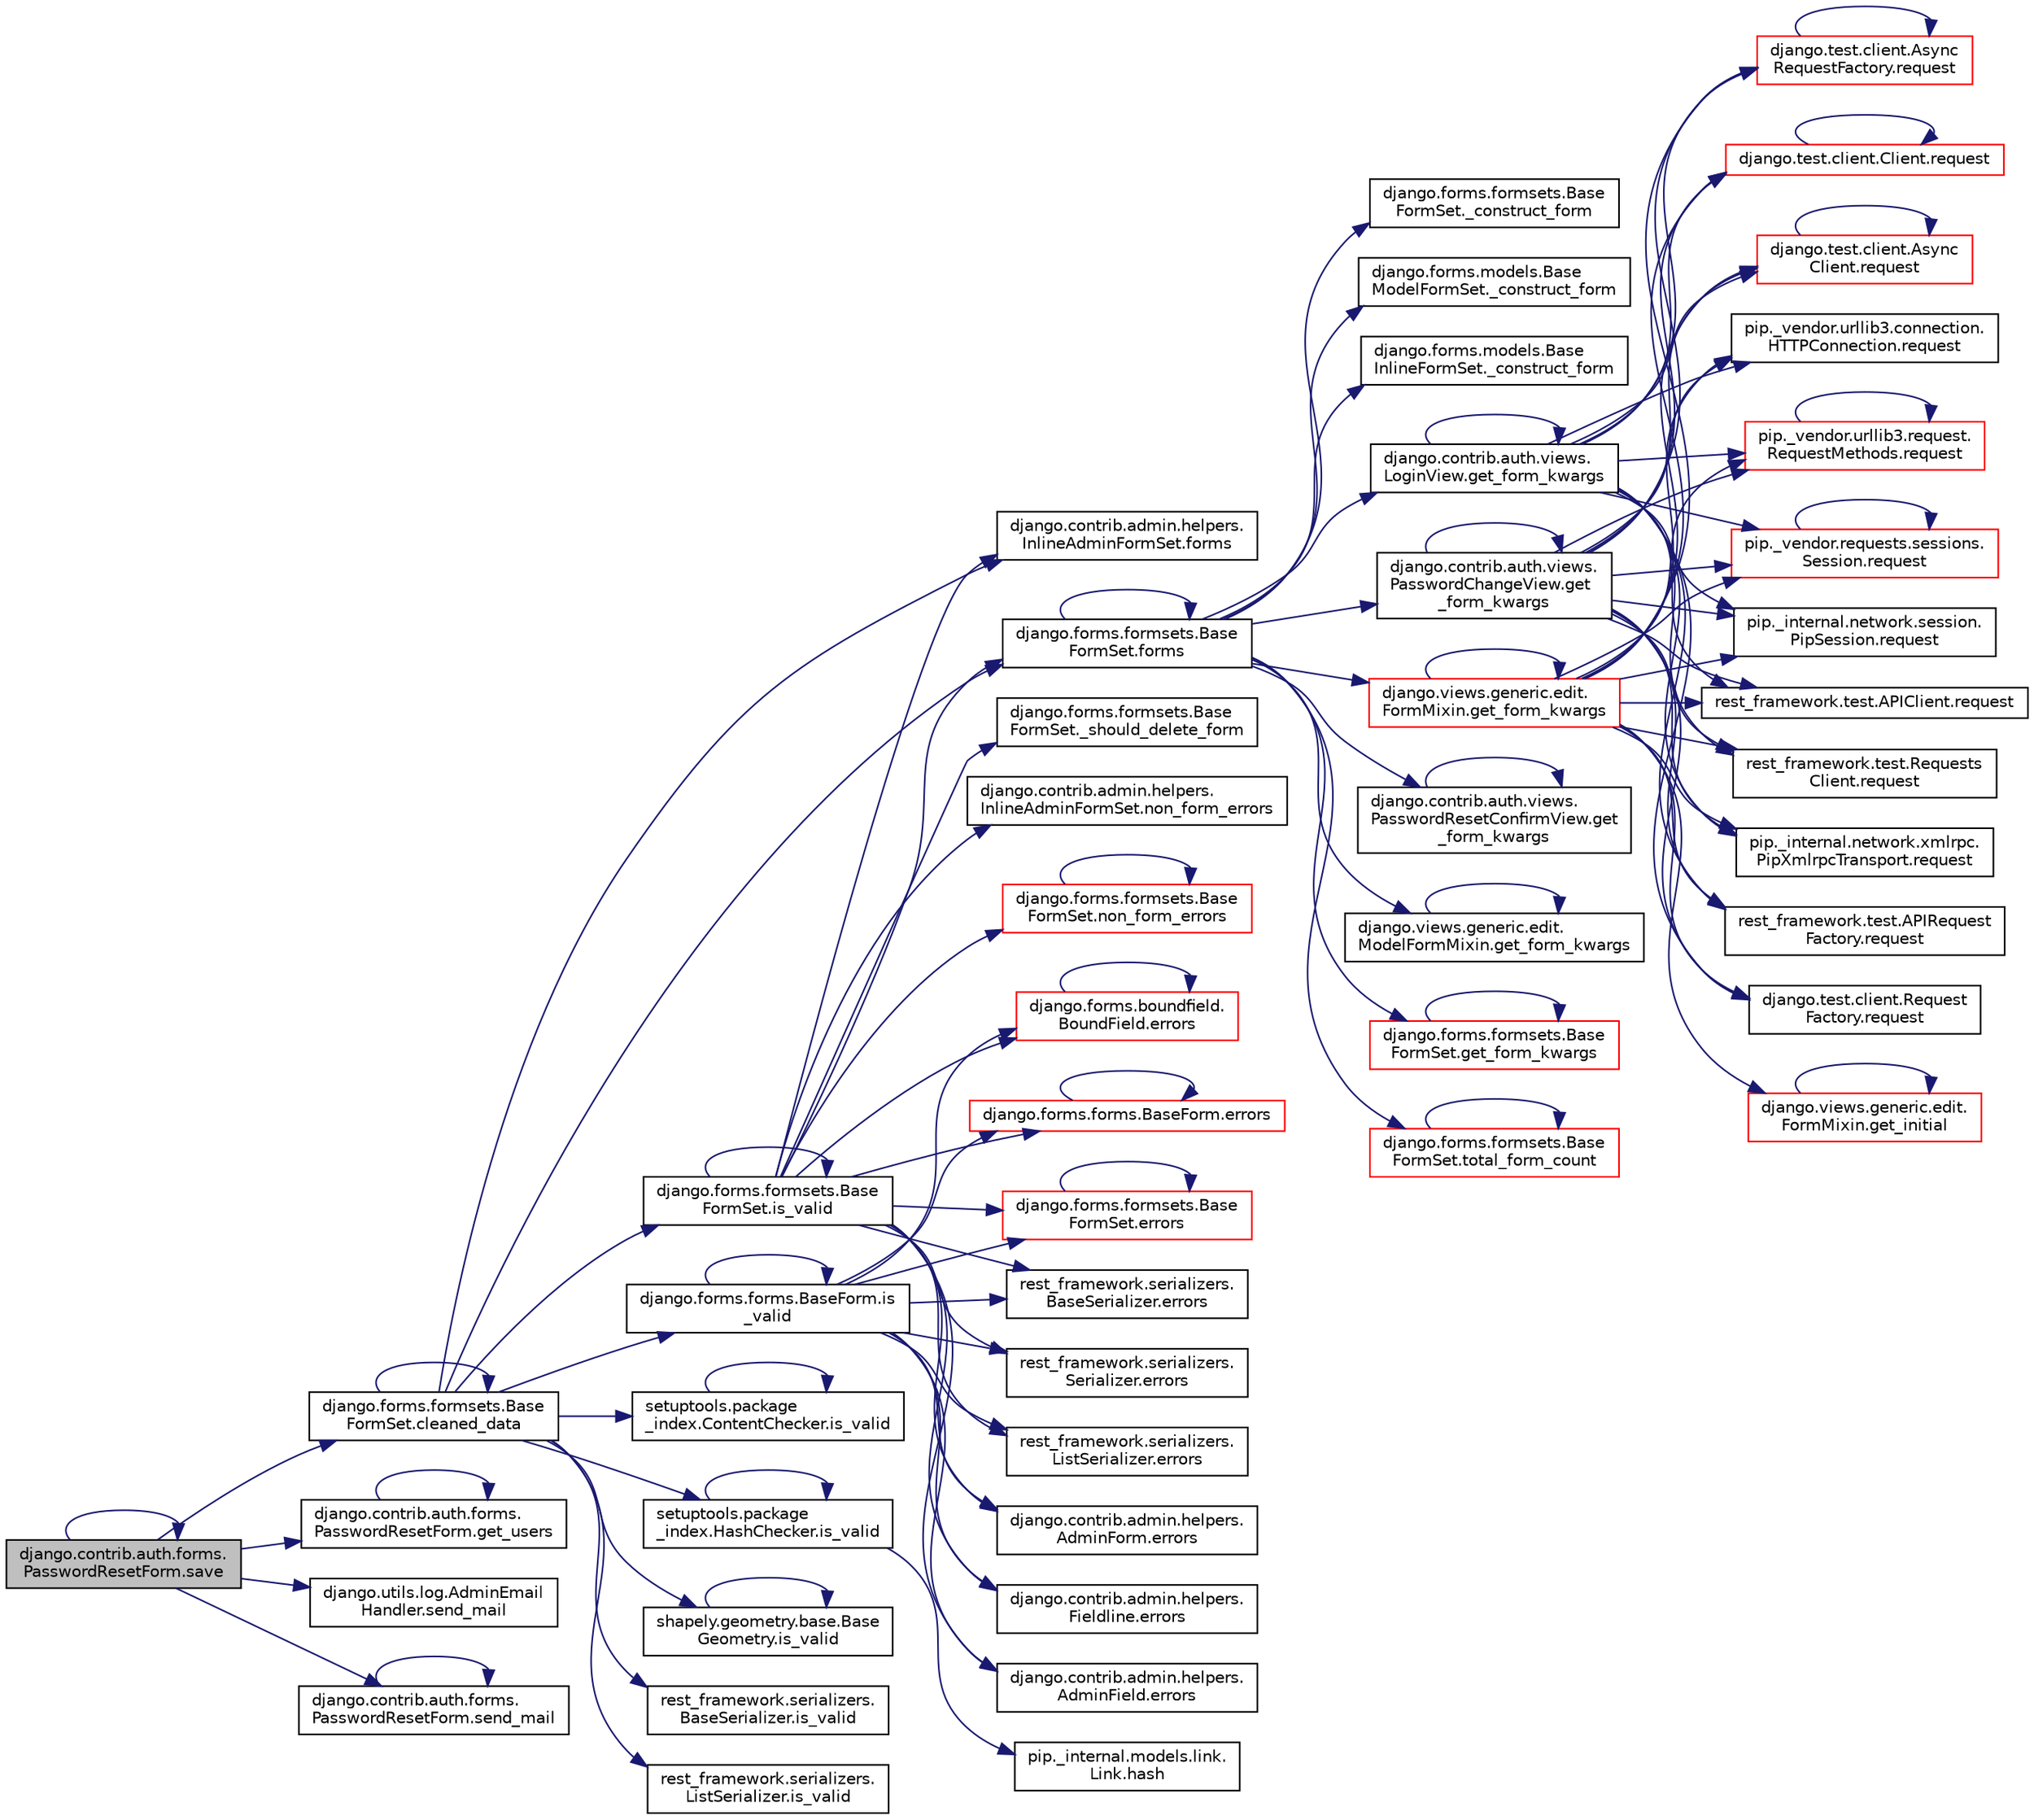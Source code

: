 digraph "django.contrib.auth.forms.PasswordResetForm.save"
{
 // LATEX_PDF_SIZE
  edge [fontname="Helvetica",fontsize="10",labelfontname="Helvetica",labelfontsize="10"];
  node [fontname="Helvetica",fontsize="10",shape=record];
  rankdir="LR";
  Node1 [label="django.contrib.auth.forms.\lPasswordResetForm.save",height=0.2,width=0.4,color="black", fillcolor="grey75", style="filled", fontcolor="black",tooltip=" "];
  Node1 -> Node2 [color="midnightblue",fontsize="10",style="solid",fontname="Helvetica"];
  Node2 [label="django.forms.formsets.Base\lFormSet.cleaned_data",height=0.2,width=0.4,color="black", fillcolor="white", style="filled",URL="$d5/d7f/classdjango_1_1forms_1_1formsets_1_1_base_form_set.html#aa38b8e30dcee162b6d31447ab61d43fc",tooltip=" "];
  Node2 -> Node2 [color="midnightblue",fontsize="10",style="solid",fontname="Helvetica"];
  Node2 -> Node3 [color="midnightblue",fontsize="10",style="solid",fontname="Helvetica"];
  Node3 [label="django.contrib.admin.helpers.\lInlineAdminFormSet.forms",height=0.2,width=0.4,color="black", fillcolor="white", style="filled",URL="$db/d43/classdjango_1_1contrib_1_1admin_1_1helpers_1_1_inline_admin_form_set.html#a5f7dea78364630b55ad61ef019a34edc",tooltip=" "];
  Node2 -> Node4 [color="midnightblue",fontsize="10",style="solid",fontname="Helvetica"];
  Node4 [label="django.forms.formsets.Base\lFormSet.forms",height=0.2,width=0.4,color="black", fillcolor="white", style="filled",URL="$d5/d7f/classdjango_1_1forms_1_1formsets_1_1_base_form_set.html#a70cad149ce8de04397ad6b31f5f5497c",tooltip=" "];
  Node4 -> Node5 [color="midnightblue",fontsize="10",style="solid",fontname="Helvetica"];
  Node5 [label="django.forms.formsets.Base\lFormSet._construct_form",height=0.2,width=0.4,color="black", fillcolor="white", style="filled",URL="$d5/d7f/classdjango_1_1forms_1_1formsets_1_1_base_form_set.html#a77fbc0c9ae5a83ab728e709a4a313aa3",tooltip=" "];
  Node4 -> Node6 [color="midnightblue",fontsize="10",style="solid",fontname="Helvetica"];
  Node6 [label="django.forms.models.Base\lModelFormSet._construct_form",height=0.2,width=0.4,color="black", fillcolor="white", style="filled",URL="$d5/d31/classdjango_1_1forms_1_1models_1_1_base_model_form_set.html#a348b1ad9e9d4d35cd051b1eac28dab3f",tooltip=" "];
  Node4 -> Node7 [color="midnightblue",fontsize="10",style="solid",fontname="Helvetica"];
  Node7 [label="django.forms.models.Base\lInlineFormSet._construct_form",height=0.2,width=0.4,color="black", fillcolor="white", style="filled",URL="$d9/d21/classdjango_1_1forms_1_1models_1_1_base_inline_form_set.html#ae1b546b2614e92192a5f7777f8846c9d",tooltip=" "];
  Node4 -> Node4 [color="midnightblue",fontsize="10",style="solid",fontname="Helvetica"];
  Node4 -> Node8 [color="midnightblue",fontsize="10",style="solid",fontname="Helvetica"];
  Node8 [label="django.contrib.auth.views.\lLoginView.get_form_kwargs",height=0.2,width=0.4,color="black", fillcolor="white", style="filled",URL="$dd/d60/classdjango_1_1contrib_1_1auth_1_1views_1_1_login_view.html#acfe4d8339fbf103b4d0a3ab00ca515cb",tooltip=" "];
  Node8 -> Node8 [color="midnightblue",fontsize="10",style="solid",fontname="Helvetica"];
  Node8 -> Node9 [color="midnightblue",fontsize="10",style="solid",fontname="Helvetica"];
  Node9 [label="pip._internal.network.xmlrpc.\lPipXmlrpcTransport.request",height=0.2,width=0.4,color="black", fillcolor="white", style="filled",URL="$dd/d8a/classpip_1_1__internal_1_1network_1_1xmlrpc_1_1_pip_xmlrpc_transport.html#adb84317dcc522d845a56ce9cc4f82522",tooltip=" "];
  Node8 -> Node10 [color="midnightblue",fontsize="10",style="solid",fontname="Helvetica"];
  Node10 [label="rest_framework.test.APIRequest\lFactory.request",height=0.2,width=0.4,color="black", fillcolor="white", style="filled",URL="$da/d3c/classrest__framework_1_1test_1_1_a_p_i_request_factory.html#abd5931aada009b9fb1f1577613acd058",tooltip=" "];
  Node8 -> Node11 [color="midnightblue",fontsize="10",style="solid",fontname="Helvetica"];
  Node11 [label="django.test.client.Request\lFactory.request",height=0.2,width=0.4,color="black", fillcolor="white", style="filled",URL="$db/d7f/classdjango_1_1test_1_1client_1_1_request_factory.html#a12550839ba4cbabcf38bff0d2ff69f0a",tooltip=" "];
  Node8 -> Node12 [color="midnightblue",fontsize="10",style="solid",fontname="Helvetica"];
  Node12 [label="django.test.client.Async\lRequestFactory.request",height=0.2,width=0.4,color="red", fillcolor="white", style="filled",URL="$d6/de5/classdjango_1_1test_1_1client_1_1_async_request_factory.html#a8dcee74bc0f05203aa2aa2aad95555a9",tooltip=" "];
  Node12 -> Node12 [color="midnightblue",fontsize="10",style="solid",fontname="Helvetica"];
  Node8 -> Node14 [color="midnightblue",fontsize="10",style="solid",fontname="Helvetica"];
  Node14 [label="django.test.client.Client.request",height=0.2,width=0.4,color="red", fillcolor="white", style="filled",URL="$d2/d2e/classdjango_1_1test_1_1client_1_1_client.html#a4b25cead120a234c08a522e016cb6138",tooltip=" "];
  Node14 -> Node14 [color="midnightblue",fontsize="10",style="solid",fontname="Helvetica"];
  Node8 -> Node19 [color="midnightblue",fontsize="10",style="solid",fontname="Helvetica"];
  Node19 [label="django.test.client.Async\lClient.request",height=0.2,width=0.4,color="red", fillcolor="white", style="filled",URL="$d9/dd7/classdjango_1_1test_1_1client_1_1_async_client.html#a38330cfdf01cb69d3dd0bdb8b9777bd9",tooltip=" "];
  Node19 -> Node19 [color="midnightblue",fontsize="10",style="solid",fontname="Helvetica"];
  Node8 -> Node20 [color="midnightblue",fontsize="10",style="solid",fontname="Helvetica"];
  Node20 [label="pip._vendor.urllib3.connection.\lHTTPConnection.request",height=0.2,width=0.4,color="black", fillcolor="white", style="filled",URL="$d2/d75/classpip_1_1__vendor_1_1urllib3_1_1connection_1_1_h_t_t_p_connection.html#ae44707607a133fa0d27085cc2ea9ef85",tooltip=" "];
  Node8 -> Node21 [color="midnightblue",fontsize="10",style="solid",fontname="Helvetica"];
  Node21 [label="pip._vendor.urllib3.request.\lRequestMethods.request",height=0.2,width=0.4,color="red", fillcolor="white", style="filled",URL="$de/d48/classpip_1_1__vendor_1_1urllib3_1_1request_1_1_request_methods.html#a875ca454fac77c856bdf0cbe44f8fb64",tooltip=" "];
  Node21 -> Node21 [color="midnightblue",fontsize="10",style="solid",fontname="Helvetica"];
  Node8 -> Node52 [color="midnightblue",fontsize="10",style="solid",fontname="Helvetica"];
  Node52 [label="pip._vendor.requests.sessions.\lSession.request",height=0.2,width=0.4,color="red", fillcolor="white", style="filled",URL="$da/de9/classpip_1_1__vendor_1_1requests_1_1sessions_1_1_session.html#a718b60e99280c6ef1a346cb6dc0a90c8",tooltip=" "];
  Node52 -> Node52 [color="midnightblue",fontsize="10",style="solid",fontname="Helvetica"];
  Node8 -> Node482 [color="midnightblue",fontsize="10",style="solid",fontname="Helvetica"];
  Node482 [label="pip._internal.network.session.\lPipSession.request",height=0.2,width=0.4,color="black", fillcolor="white", style="filled",URL="$d9/dc2/classpip_1_1__internal_1_1network_1_1session_1_1_pip_session.html#a9c968f2f764cbd41db6684fafb5b1e6a",tooltip=" "];
  Node8 -> Node480 [color="midnightblue",fontsize="10",style="solid",fontname="Helvetica"];
  Node480 [label="rest_framework.test.APIClient.request",height=0.2,width=0.4,color="black", fillcolor="white", style="filled",URL="$da/d51/classrest__framework_1_1test_1_1_a_p_i_client.html#a77b55b2a0a90921243b61303fc37e59d",tooltip=" "];
  Node8 -> Node481 [color="midnightblue",fontsize="10",style="solid",fontname="Helvetica"];
  Node481 [label="rest_framework.test.Requests\lClient.request",height=0.2,width=0.4,color="black", fillcolor="white", style="filled",URL="$de/dc8/classrest__framework_1_1test_1_1_requests_client.html#ae6de53b1244ae8817b8bf8d6838b72ba",tooltip=" "];
  Node4 -> Node756 [color="midnightblue",fontsize="10",style="solid",fontname="Helvetica"];
  Node756 [label="django.contrib.auth.views.\lPasswordResetConfirmView.get\l_form_kwargs",height=0.2,width=0.4,color="black", fillcolor="white", style="filled",URL="$da/d2d/classdjango_1_1contrib_1_1auth_1_1views_1_1_password_reset_confirm_view.html#a98c2c808d29b0e81720825d01c0d0de3",tooltip=" "];
  Node756 -> Node756 [color="midnightblue",fontsize="10",style="solid",fontname="Helvetica"];
  Node4 -> Node757 [color="midnightblue",fontsize="10",style="solid",fontname="Helvetica"];
  Node757 [label="django.contrib.auth.views.\lPasswordChangeView.get\l_form_kwargs",height=0.2,width=0.4,color="black", fillcolor="white", style="filled",URL="$d6/de8/classdjango_1_1contrib_1_1auth_1_1views_1_1_password_change_view.html#a819ee3cbfcf3ce40a8a1aa66bef97850",tooltip=" "];
  Node757 -> Node757 [color="midnightblue",fontsize="10",style="solid",fontname="Helvetica"];
  Node757 -> Node9 [color="midnightblue",fontsize="10",style="solid",fontname="Helvetica"];
  Node757 -> Node10 [color="midnightblue",fontsize="10",style="solid",fontname="Helvetica"];
  Node757 -> Node11 [color="midnightblue",fontsize="10",style="solid",fontname="Helvetica"];
  Node757 -> Node12 [color="midnightblue",fontsize="10",style="solid",fontname="Helvetica"];
  Node757 -> Node14 [color="midnightblue",fontsize="10",style="solid",fontname="Helvetica"];
  Node757 -> Node19 [color="midnightblue",fontsize="10",style="solid",fontname="Helvetica"];
  Node757 -> Node20 [color="midnightblue",fontsize="10",style="solid",fontname="Helvetica"];
  Node757 -> Node21 [color="midnightblue",fontsize="10",style="solid",fontname="Helvetica"];
  Node757 -> Node52 [color="midnightblue",fontsize="10",style="solid",fontname="Helvetica"];
  Node757 -> Node482 [color="midnightblue",fontsize="10",style="solid",fontname="Helvetica"];
  Node757 -> Node480 [color="midnightblue",fontsize="10",style="solid",fontname="Helvetica"];
  Node757 -> Node481 [color="midnightblue",fontsize="10",style="solid",fontname="Helvetica"];
  Node4 -> Node758 [color="midnightblue",fontsize="10",style="solid",fontname="Helvetica"];
  Node758 [label="django.views.generic.edit.\lFormMixin.get_form_kwargs",height=0.2,width=0.4,color="red", fillcolor="white", style="filled",URL="$df/d6a/classdjango_1_1views_1_1generic_1_1edit_1_1_form_mixin.html#a39553a35fb3f5f55c90d9f6355a57b78",tooltip=" "];
  Node758 -> Node758 [color="midnightblue",fontsize="10",style="solid",fontname="Helvetica"];
  Node758 -> Node759 [color="midnightblue",fontsize="10",style="solid",fontname="Helvetica"];
  Node759 [label="django.views.generic.edit.\lFormMixin.get_initial",height=0.2,width=0.4,color="red", fillcolor="white", style="filled",URL="$df/d6a/classdjango_1_1views_1_1generic_1_1edit_1_1_form_mixin.html#ab814b4070196cb0e417553372b9852cf",tooltip=" "];
  Node759 -> Node759 [color="midnightblue",fontsize="10",style="solid",fontname="Helvetica"];
  Node758 -> Node11 [color="midnightblue",fontsize="10",style="solid",fontname="Helvetica"];
  Node758 -> Node12 [color="midnightblue",fontsize="10",style="solid",fontname="Helvetica"];
  Node758 -> Node14 [color="midnightblue",fontsize="10",style="solid",fontname="Helvetica"];
  Node758 -> Node19 [color="midnightblue",fontsize="10",style="solid",fontname="Helvetica"];
  Node758 -> Node9 [color="midnightblue",fontsize="10",style="solid",fontname="Helvetica"];
  Node758 -> Node482 [color="midnightblue",fontsize="10",style="solid",fontname="Helvetica"];
  Node758 -> Node52 [color="midnightblue",fontsize="10",style="solid",fontname="Helvetica"];
  Node758 -> Node10 [color="midnightblue",fontsize="10",style="solid",fontname="Helvetica"];
  Node758 -> Node20 [color="midnightblue",fontsize="10",style="solid",fontname="Helvetica"];
  Node758 -> Node21 [color="midnightblue",fontsize="10",style="solid",fontname="Helvetica"];
  Node758 -> Node480 [color="midnightblue",fontsize="10",style="solid",fontname="Helvetica"];
  Node758 -> Node481 [color="midnightblue",fontsize="10",style="solid",fontname="Helvetica"];
  Node4 -> Node786 [color="midnightblue",fontsize="10",style="solid",fontname="Helvetica"];
  Node786 [label="django.views.generic.edit.\lModelFormMixin.get_form_kwargs",height=0.2,width=0.4,color="black", fillcolor="white", style="filled",URL="$d9/de4/classdjango_1_1views_1_1generic_1_1edit_1_1_model_form_mixin.html#acb84732059397043dfe04440b12ac05b",tooltip=" "];
  Node786 -> Node786 [color="midnightblue",fontsize="10",style="solid",fontname="Helvetica"];
  Node4 -> Node787 [color="midnightblue",fontsize="10",style="solid",fontname="Helvetica"];
  Node787 [label="django.forms.formsets.Base\lFormSet.get_form_kwargs",height=0.2,width=0.4,color="red", fillcolor="white", style="filled",URL="$d5/d7f/classdjango_1_1forms_1_1formsets_1_1_base_form_set.html#a88de5b295c9504269cae259b3bcefc93",tooltip=" "];
  Node787 -> Node787 [color="midnightblue",fontsize="10",style="solid",fontname="Helvetica"];
  Node4 -> Node843 [color="midnightblue",fontsize="10",style="solid",fontname="Helvetica"];
  Node843 [label="django.forms.formsets.Base\lFormSet.total_form_count",height=0.2,width=0.4,color="red", fillcolor="white", style="filled",URL="$d5/d7f/classdjango_1_1forms_1_1formsets_1_1_base_form_set.html#a37ab5fcd99e2f3bbd6c74342e08aeaed",tooltip=" "];
  Node843 -> Node843 [color="midnightblue",fontsize="10",style="solid",fontname="Helvetica"];
  Node2 -> Node1141 [color="midnightblue",fontsize="10",style="solid",fontname="Helvetica"];
  Node1141 [label="django.forms.forms.BaseForm.is\l_valid",height=0.2,width=0.4,color="black", fillcolor="white", style="filled",URL="$d8/d44/classdjango_1_1forms_1_1forms_1_1_base_form.html#a372b23ad4096720b6f27077eab1b0b89",tooltip=" "];
  Node1141 -> Node1072 [color="midnightblue",fontsize="10",style="solid",fontname="Helvetica"];
  Node1072 [label="django.contrib.admin.helpers.\lAdminForm.errors",height=0.2,width=0.4,color="black", fillcolor="white", style="filled",URL="$d1/df3/classdjango_1_1contrib_1_1admin_1_1helpers_1_1_admin_form.html#a452ed01862d9f4fc9e2cf999d2c8888d",tooltip=" "];
  Node1141 -> Node1073 [color="midnightblue",fontsize="10",style="solid",fontname="Helvetica"];
  Node1073 [label="django.contrib.admin.helpers.\lFieldline.errors",height=0.2,width=0.4,color="black", fillcolor="white", style="filled",URL="$d3/d77/classdjango_1_1contrib_1_1admin_1_1helpers_1_1_fieldline.html#a0913b40069443276d1dd1a8da7309fe5",tooltip=" "];
  Node1141 -> Node1074 [color="midnightblue",fontsize="10",style="solid",fontname="Helvetica"];
  Node1074 [label="django.contrib.admin.helpers.\lAdminField.errors",height=0.2,width=0.4,color="black", fillcolor="white", style="filled",URL="$d8/dce/classdjango_1_1contrib_1_1admin_1_1helpers_1_1_admin_field.html#a30dc85c417b3ef2d4f6a7ff81d12e567",tooltip=" "];
  Node1141 -> Node1075 [color="midnightblue",fontsize="10",style="solid",fontname="Helvetica"];
  Node1075 [label="django.forms.boundfield.\lBoundField.errors",height=0.2,width=0.4,color="red", fillcolor="white", style="filled",URL="$da/d92/classdjango_1_1forms_1_1boundfield_1_1_bound_field.html#abb405d3dbd52a8d8665be7a8541a6ba1",tooltip=" "];
  Node1075 -> Node1075 [color="midnightblue",fontsize="10",style="solid",fontname="Helvetica"];
  Node1141 -> Node1076 [color="midnightblue",fontsize="10",style="solid",fontname="Helvetica"];
  Node1076 [label="django.forms.forms.BaseForm.errors",height=0.2,width=0.4,color="red", fillcolor="white", style="filled",URL="$d8/d44/classdjango_1_1forms_1_1forms_1_1_base_form.html#ad1f2f603258fa86762632a8c17fe5aa8",tooltip=" "];
  Node1076 -> Node1076 [color="midnightblue",fontsize="10",style="solid",fontname="Helvetica"];
  Node1141 -> Node1084 [color="midnightblue",fontsize="10",style="solid",fontname="Helvetica"];
  Node1084 [label="django.forms.formsets.Base\lFormSet.errors",height=0.2,width=0.4,color="red", fillcolor="white", style="filled",URL="$d5/d7f/classdjango_1_1forms_1_1formsets_1_1_base_form_set.html#a3beee57c0d0f934ac19a621dfa83193c",tooltip=" "];
  Node1084 -> Node1084 [color="midnightblue",fontsize="10",style="solid",fontname="Helvetica"];
  Node1141 -> Node1142 [color="midnightblue",fontsize="10",style="solid",fontname="Helvetica"];
  Node1142 [label="rest_framework.serializers.\lBaseSerializer.errors",height=0.2,width=0.4,color="black", fillcolor="white", style="filled",URL="$d9/de7/classrest__framework_1_1serializers_1_1_base_serializer.html#a53141540c60ed82669cd9fd1d9845730",tooltip=" "];
  Node1141 -> Node1143 [color="midnightblue",fontsize="10",style="solid",fontname="Helvetica"];
  Node1143 [label="rest_framework.serializers.\lSerializer.errors",height=0.2,width=0.4,color="black", fillcolor="white", style="filled",URL="$de/daf/classrest__framework_1_1serializers_1_1_serializer.html#a183e64c4e04f4a1210915cd3e62aef7e",tooltip=" "];
  Node1141 -> Node1144 [color="midnightblue",fontsize="10",style="solid",fontname="Helvetica"];
  Node1144 [label="rest_framework.serializers.\lListSerializer.errors",height=0.2,width=0.4,color="black", fillcolor="white", style="filled",URL="$d9/dee/classrest__framework_1_1serializers_1_1_list_serializer.html#aac2ba535a232c805da33077eb675b9a9",tooltip=" "];
  Node1141 -> Node1141 [color="midnightblue",fontsize="10",style="solid",fontname="Helvetica"];
  Node2 -> Node1145 [color="midnightblue",fontsize="10",style="solid",fontname="Helvetica"];
  Node1145 [label="django.forms.formsets.Base\lFormSet.is_valid",height=0.2,width=0.4,color="black", fillcolor="white", style="filled",URL="$d5/d7f/classdjango_1_1forms_1_1formsets_1_1_base_form_set.html#ac556f386c1300678a3d58cbe8e9c7bef",tooltip=" "];
  Node1145 -> Node1086 [color="midnightblue",fontsize="10",style="solid",fontname="Helvetica"];
  Node1086 [label="django.forms.formsets.Base\lFormSet._should_delete_form",height=0.2,width=0.4,color="black", fillcolor="white", style="filled",URL="$d5/d7f/classdjango_1_1forms_1_1formsets_1_1_base_form_set.html#a8e94acb5fbe9adecf683e130c9295636",tooltip=" "];
  Node1145 -> Node1072 [color="midnightblue",fontsize="10",style="solid",fontname="Helvetica"];
  Node1145 -> Node1073 [color="midnightblue",fontsize="10",style="solid",fontname="Helvetica"];
  Node1145 -> Node1074 [color="midnightblue",fontsize="10",style="solid",fontname="Helvetica"];
  Node1145 -> Node1075 [color="midnightblue",fontsize="10",style="solid",fontname="Helvetica"];
  Node1145 -> Node1076 [color="midnightblue",fontsize="10",style="solid",fontname="Helvetica"];
  Node1145 -> Node1084 [color="midnightblue",fontsize="10",style="solid",fontname="Helvetica"];
  Node1145 -> Node1142 [color="midnightblue",fontsize="10",style="solid",fontname="Helvetica"];
  Node1145 -> Node1143 [color="midnightblue",fontsize="10",style="solid",fontname="Helvetica"];
  Node1145 -> Node1144 [color="midnightblue",fontsize="10",style="solid",fontname="Helvetica"];
  Node1145 -> Node3 [color="midnightblue",fontsize="10",style="solid",fontname="Helvetica"];
  Node1145 -> Node4 [color="midnightblue",fontsize="10",style="solid",fontname="Helvetica"];
  Node1145 -> Node1145 [color="midnightblue",fontsize="10",style="solid",fontname="Helvetica"];
  Node1145 -> Node1146 [color="midnightblue",fontsize="10",style="solid",fontname="Helvetica"];
  Node1146 [label="django.contrib.admin.helpers.\lInlineAdminFormSet.non_form_errors",height=0.2,width=0.4,color="black", fillcolor="white", style="filled",URL="$db/d43/classdjango_1_1contrib_1_1admin_1_1helpers_1_1_inline_admin_form_set.html#ae13e9888b61b6c375eb05600fe787455",tooltip=" "];
  Node1145 -> Node1147 [color="midnightblue",fontsize="10",style="solid",fontname="Helvetica"];
  Node1147 [label="django.forms.formsets.Base\lFormSet.non_form_errors",height=0.2,width=0.4,color="red", fillcolor="white", style="filled",URL="$d5/d7f/classdjango_1_1forms_1_1formsets_1_1_base_form_set.html#a1d05547548a4662138e11e22e4795f52",tooltip=" "];
  Node1147 -> Node1147 [color="midnightblue",fontsize="10",style="solid",fontname="Helvetica"];
  Node2 -> Node1404 [color="midnightblue",fontsize="10",style="solid",fontname="Helvetica"];
  Node1404 [label="setuptools.package\l_index.ContentChecker.is_valid",height=0.2,width=0.4,color="black", fillcolor="white", style="filled",URL="$db/d4f/classsetuptools_1_1package__index_1_1_content_checker.html#a981f111f10e8174e1aa6fdc8f7999f26",tooltip=" "];
  Node1404 -> Node1404 [color="midnightblue",fontsize="10",style="solid",fontname="Helvetica"];
  Node2 -> Node1405 [color="midnightblue",fontsize="10",style="solid",fontname="Helvetica"];
  Node1405 [label="setuptools.package\l_index.HashChecker.is_valid",height=0.2,width=0.4,color="black", fillcolor="white", style="filled",URL="$df/d50/classsetuptools_1_1package__index_1_1_hash_checker.html#a6da0aaa415974e755b5eb11ddadf0826",tooltip=" "];
  Node1405 -> Node1406 [color="midnightblue",fontsize="10",style="solid",fontname="Helvetica"];
  Node1406 [label="pip._internal.models.link.\lLink.hash",height=0.2,width=0.4,color="black", fillcolor="white", style="filled",URL="$de/da5/classpip_1_1__internal_1_1models_1_1link_1_1_link.html#a9d79621efd16f7c320ee3fdd6d8585b5",tooltip=" "];
  Node1405 -> Node1405 [color="midnightblue",fontsize="10",style="solid",fontname="Helvetica"];
  Node2 -> Node1407 [color="midnightblue",fontsize="10",style="solid",fontname="Helvetica"];
  Node1407 [label="shapely.geometry.base.Base\lGeometry.is_valid",height=0.2,width=0.4,color="black", fillcolor="white", style="filled",URL="$db/d41/classshapely_1_1geometry_1_1base_1_1_base_geometry.html#ac7a67b03b48bdbcb85400d1643e13a02",tooltip=" "];
  Node1407 -> Node1407 [color="midnightblue",fontsize="10",style="solid",fontname="Helvetica"];
  Node2 -> Node1408 [color="midnightblue",fontsize="10",style="solid",fontname="Helvetica"];
  Node1408 [label="rest_framework.serializers.\lBaseSerializer.is_valid",height=0.2,width=0.4,color="black", fillcolor="white", style="filled",URL="$d9/de7/classrest__framework_1_1serializers_1_1_base_serializer.html#a3919d696204c0a8242591ec8f8851e89",tooltip=" "];
  Node2 -> Node1409 [color="midnightblue",fontsize="10",style="solid",fontname="Helvetica"];
  Node1409 [label="rest_framework.serializers.\lListSerializer.is_valid",height=0.2,width=0.4,color="black", fillcolor="white", style="filled",URL="$d9/dee/classrest__framework_1_1serializers_1_1_list_serializer.html#a34eae1207f848bd87607ce190be60dd5",tooltip=" "];
  Node1 -> Node5532 [color="midnightblue",fontsize="10",style="solid",fontname="Helvetica"];
  Node5532 [label="django.contrib.auth.forms.\lPasswordResetForm.get_users",height=0.2,width=0.4,color="black", fillcolor="white", style="filled",URL="$d8/daa/classdjango_1_1contrib_1_1auth_1_1forms_1_1_password_reset_form.html#a5901cf6c13e1a8b3ca34e1882c560eb0",tooltip=" "];
  Node5532 -> Node5532 [color="midnightblue",fontsize="10",style="solid",fontname="Helvetica"];
  Node1 -> Node1 [color="midnightblue",fontsize="10",style="solid",fontname="Helvetica"];
  Node1 -> Node5533 [color="midnightblue",fontsize="10",style="solid",fontname="Helvetica"];
  Node5533 [label="django.utils.log.AdminEmail\lHandler.send_mail",height=0.2,width=0.4,color="black", fillcolor="white", style="filled",URL="$d9/d6a/classdjango_1_1utils_1_1log_1_1_admin_email_handler.html#a3ad397df5e937a81c31550c7f0621342",tooltip=" "];
  Node1 -> Node5534 [color="midnightblue",fontsize="10",style="solid",fontname="Helvetica"];
  Node5534 [label="django.contrib.auth.forms.\lPasswordResetForm.send_mail",height=0.2,width=0.4,color="black", fillcolor="white", style="filled",URL="$d8/daa/classdjango_1_1contrib_1_1auth_1_1forms_1_1_password_reset_form.html#ae171285c9a365d3a40aed8c7fab6d8c7",tooltip=" "];
  Node5534 -> Node5534 [color="midnightblue",fontsize="10",style="solid",fontname="Helvetica"];
}
